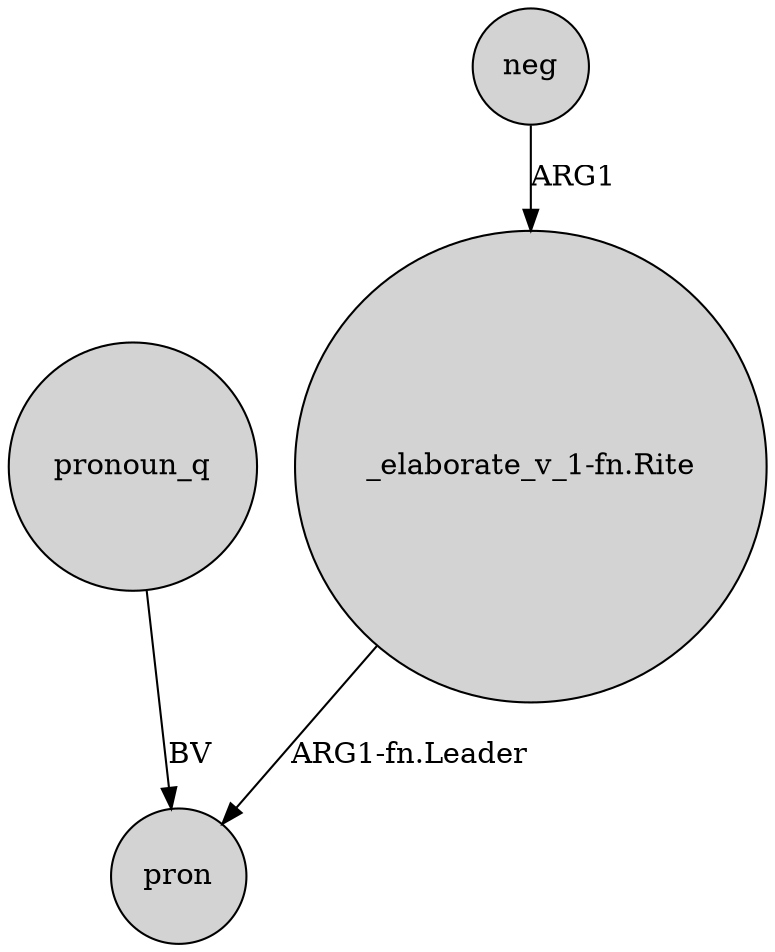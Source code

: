 digraph {
	node [shape=circle style=filled]
	pronoun_q -> pron [label=BV]
	neg -> "_elaborate_v_1-fn.Rite" [label=ARG1]
	"_elaborate_v_1-fn.Rite" -> pron [label="ARG1-fn.Leader"]
}
